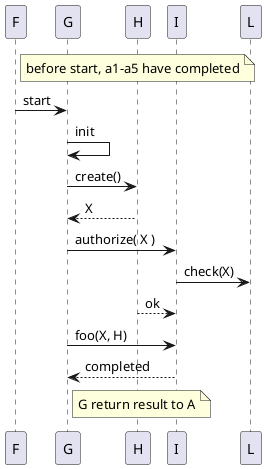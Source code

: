 @startuml
note right of F: before start, a1-a5 have completed
F -> G : start
G -> G : init
G -> H : create()
G <--H : X
G -> I : authorize( X )
I -> L : check(X)
I <--H : ok
G -> I : foo(X, H)
I --> G : completed
note right of G: G return result to A

@enduml